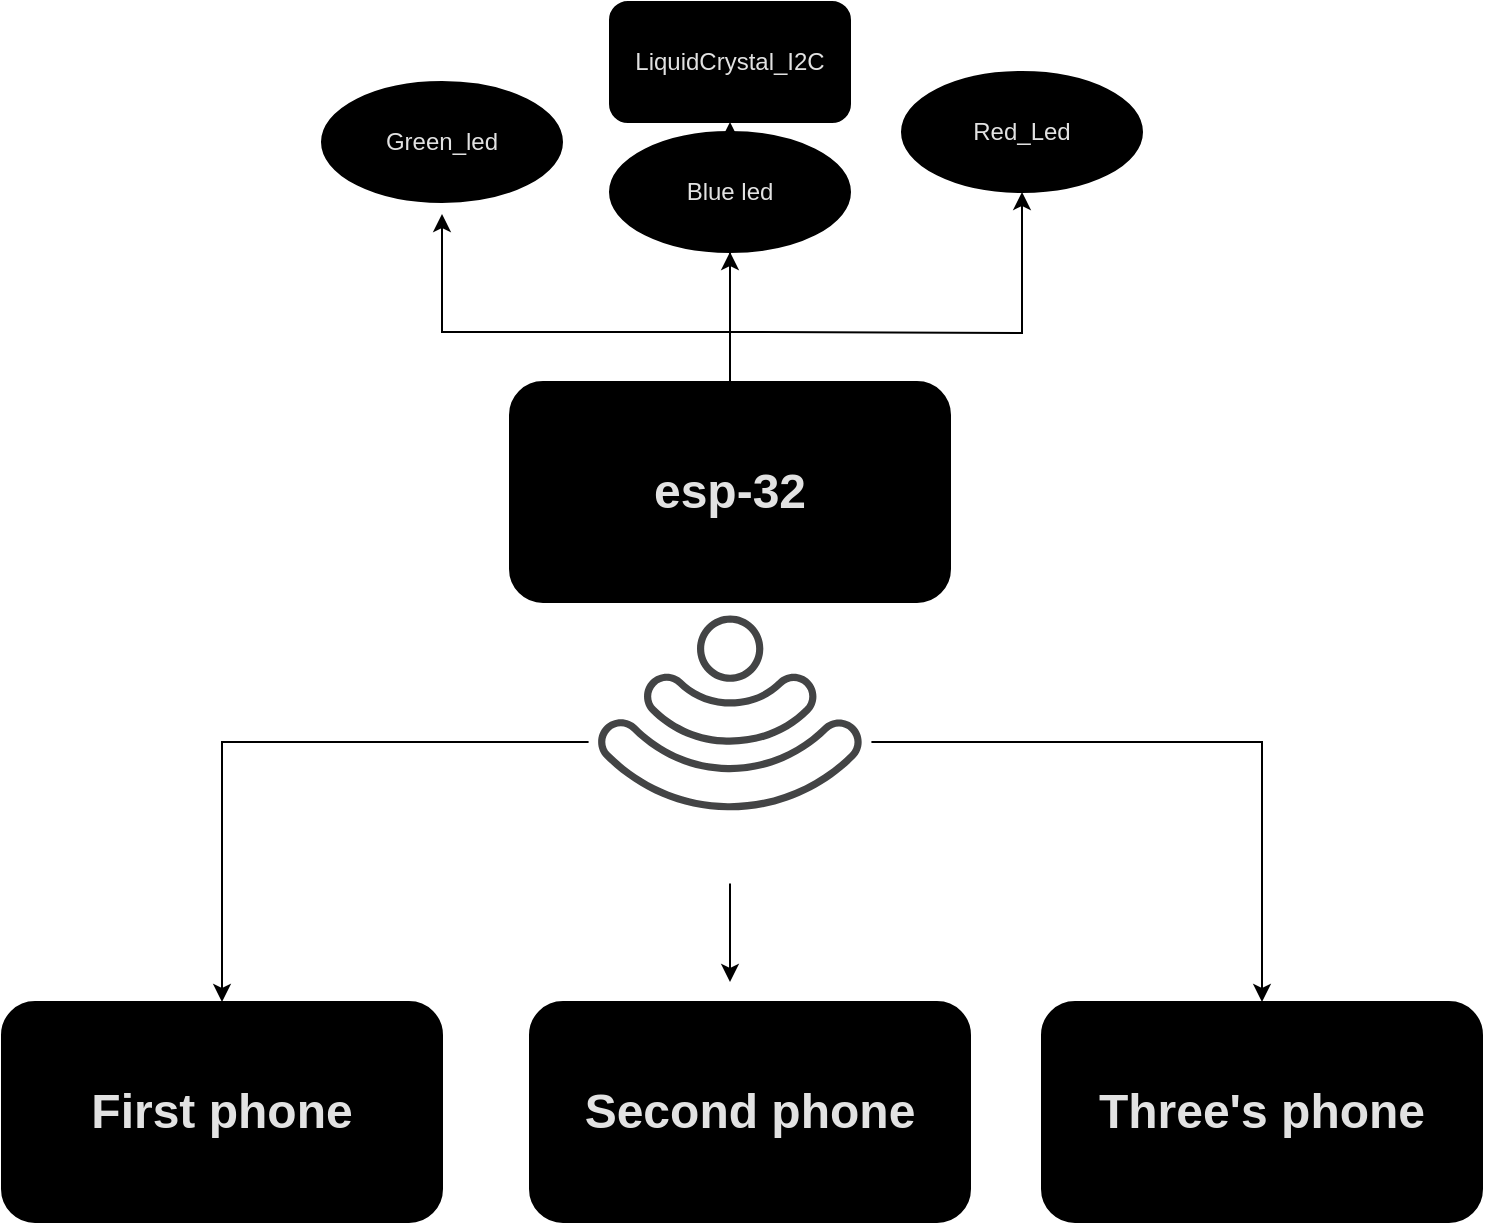 <mxfile version="16.6.1" type="github">
  <diagram id="Gr6xsvsmgu8Cld1KlohD" name="Page-1">
    <mxGraphModel dx="1422" dy="705" grid="1" gridSize="10" guides="1" tooltips="1" connect="1" arrows="1" fold="1" page="1" pageScale="1" pageWidth="827" pageHeight="1169" math="0" shadow="0">
      <root>
        <mxCell id="0" />
        <mxCell id="1" parent="0" />
        <mxCell id="pHVrdgRIYseLeKDVqRc2-7" value="" style="edgeStyle=orthogonalEdgeStyle;rounded=0;orthogonalLoop=1;jettySize=auto;html=1;fontSize=212;fontColor=#F0F0F0F0;" edge="1" parent="1" target="pHVrdgRIYseLeKDVqRc2-6">
          <mxGeometry relative="1" as="geometry">
            <mxPoint x="414" y="185" as="sourcePoint" />
            <Array as="points">
              <mxPoint x="414" y="125" />
              <mxPoint x="414" y="125" />
            </Array>
          </mxGeometry>
        </mxCell>
        <mxCell id="pHVrdgRIYseLeKDVqRc2-13" value="" style="edgeStyle=orthogonalEdgeStyle;rounded=0;orthogonalLoop=1;jettySize=auto;html=1;fontSize=212;fontColor=#F0F0F0F0;" edge="1" parent="1" target="pHVrdgRIYseLeKDVqRc2-12">
          <mxGeometry relative="1" as="geometry">
            <mxPoint x="414" y="185" as="sourcePoint" />
          </mxGeometry>
        </mxCell>
        <mxCell id="pHVrdgRIYseLeKDVqRc2-16" style="edgeStyle=orthogonalEdgeStyle;rounded=0;orthogonalLoop=1;jettySize=auto;html=1;exitX=0.5;exitY=0;exitDx=0;exitDy=0;fontSize=212;fontColor=#F0F0F0F0;" edge="1" parent="1">
          <mxGeometry relative="1" as="geometry">
            <mxPoint x="414" y="186" as="sourcePoint" />
            <mxPoint x="270" y="126" as="targetPoint" />
            <Array as="points">
              <mxPoint x="414" y="185" />
              <mxPoint x="270" y="185" />
            </Array>
          </mxGeometry>
        </mxCell>
        <mxCell id="pHVrdgRIYseLeKDVqRc2-24" style="edgeStyle=orthogonalEdgeStyle;rounded=0;orthogonalLoop=1;jettySize=auto;html=1;fontSize=212;fontColor=#F0F0F0F0;" edge="1" parent="1" source="pHVrdgRIYseLeKDVqRc2-5" target="pHVrdgRIYseLeKDVqRc2-14">
          <mxGeometry relative="1" as="geometry" />
        </mxCell>
        <mxCell id="pHVrdgRIYseLeKDVqRc2-5" value="&lt;h1&gt;esp-32&lt;/h1&gt;" style="rounded=1;whiteSpace=wrap;html=1;labelBackgroundColor=#000000;fontColor=#F0F0F0F0;fillColor=#000000;" vertex="1" parent="1">
          <mxGeometry x="304" y="210" width="220" height="110" as="geometry" />
        </mxCell>
        <mxCell id="pHVrdgRIYseLeKDVqRc2-6" value="LiquidCrystal_I2C" style="whiteSpace=wrap;html=1;fillColor=#000000;fontColor=#F0F0F0F0;rounded=1;labelBackgroundColor=#000000;" vertex="1" parent="1">
          <mxGeometry x="354" y="20" width="120" height="60" as="geometry" />
        </mxCell>
        <mxCell id="pHVrdgRIYseLeKDVqRc2-12" value="Red_Led" style="ellipse;whiteSpace=wrap;html=1;fillColor=#000000;fontColor=#F0F0F0F0;rounded=1;labelBackgroundColor=#000000;" vertex="1" parent="1">
          <mxGeometry x="500" y="55" width="120" height="60" as="geometry" />
        </mxCell>
        <mxCell id="pHVrdgRIYseLeKDVqRc2-14" value="Blue led" style="ellipse;whiteSpace=wrap;html=1;fillColor=#000000;fontColor=#F0F0F0F0;rounded=1;labelBackgroundColor=#000000;" vertex="1" parent="1">
          <mxGeometry x="354" y="85" width="120" height="60" as="geometry" />
        </mxCell>
        <mxCell id="pHVrdgRIYseLeKDVqRc2-15" value="Green_led" style="ellipse;whiteSpace=wrap;html=1;fillColor=#000000;fontColor=#F0F0F0F0;rounded=1;labelBackgroundColor=#000000;" vertex="1" parent="1">
          <mxGeometry x="210" y="60" width="120" height="60" as="geometry" />
        </mxCell>
        <mxCell id="pHVrdgRIYseLeKDVqRc2-21" style="edgeStyle=orthogonalEdgeStyle;rounded=0;orthogonalLoop=1;jettySize=auto;html=1;entryX=0.5;entryY=0;entryDx=0;entryDy=0;fontSize=212;fontColor=#F0F0F0F0;" edge="1" parent="1" source="pHVrdgRIYseLeKDVqRc2-17" target="pHVrdgRIYseLeKDVqRc2-18">
          <mxGeometry relative="1" as="geometry" />
        </mxCell>
        <mxCell id="pHVrdgRIYseLeKDVqRc2-22" style="edgeStyle=orthogonalEdgeStyle;rounded=0;orthogonalLoop=1;jettySize=auto;html=1;entryX=0.5;entryY=0;entryDx=0;entryDy=0;fontSize=212;fontColor=#F0F0F0F0;" edge="1" parent="1" source="pHVrdgRIYseLeKDVqRc2-17" target="pHVrdgRIYseLeKDVqRc2-20">
          <mxGeometry relative="1" as="geometry" />
        </mxCell>
        <mxCell id="pHVrdgRIYseLeKDVqRc2-25" style="edgeStyle=orthogonalEdgeStyle;rounded=0;orthogonalLoop=1;jettySize=auto;html=1;fontSize=212;fontColor=#F0F0F0F0;" edge="1" parent="1" source="pHVrdgRIYseLeKDVqRc2-17">
          <mxGeometry relative="1" as="geometry">
            <mxPoint x="414" y="510" as="targetPoint" />
          </mxGeometry>
        </mxCell>
        <mxCell id="pHVrdgRIYseLeKDVqRc2-17" value="" style="sketch=0;pointerEvents=1;shadow=0;dashed=0;html=1;strokeColor=none;fillColor=#434445;aspect=fixed;labelPosition=center;verticalLabelPosition=bottom;verticalAlign=top;align=center;outlineConnect=0;shape=mxgraph.vvd.wi_fi;labelBackgroundColor=#000000;fontSize=212;fontColor=#F0F0F0F0;rotation=135;" vertex="1" parent="1">
          <mxGeometry x="364" y="340" width="100" height="100" as="geometry" />
        </mxCell>
        <mxCell id="pHVrdgRIYseLeKDVqRc2-18" value="&lt;h1&gt;Three&#39;s phone&lt;/h1&gt;" style="rounded=1;whiteSpace=wrap;html=1;labelBackgroundColor=#000000;fontColor=#F0F0F0F0;fillColor=#000000;" vertex="1" parent="1">
          <mxGeometry x="570" y="520" width="220" height="110" as="geometry" />
        </mxCell>
        <mxCell id="pHVrdgRIYseLeKDVqRc2-19" value="&lt;h1&gt;Second phone&lt;/h1&gt;" style="rounded=1;whiteSpace=wrap;html=1;labelBackgroundColor=#000000;fontColor=#F0F0F0F0;fillColor=#000000;" vertex="1" parent="1">
          <mxGeometry x="314" y="520" width="220" height="110" as="geometry" />
        </mxCell>
        <mxCell id="pHVrdgRIYseLeKDVqRc2-20" value="&lt;h1&gt;First phone&lt;/h1&gt;" style="rounded=1;whiteSpace=wrap;html=1;labelBackgroundColor=#000000;fontColor=#F0F0F0F0;fillColor=#000000;" vertex="1" parent="1">
          <mxGeometry x="50" y="520" width="220" height="110" as="geometry" />
        </mxCell>
      </root>
    </mxGraphModel>
  </diagram>
</mxfile>

